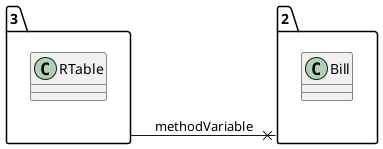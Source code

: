 @startuml 
allow_mixing
left to right direction
package "3"{
class RTable

}
package "2"{
class Bill

}
"3" --x "2":methodVariable
@enduml